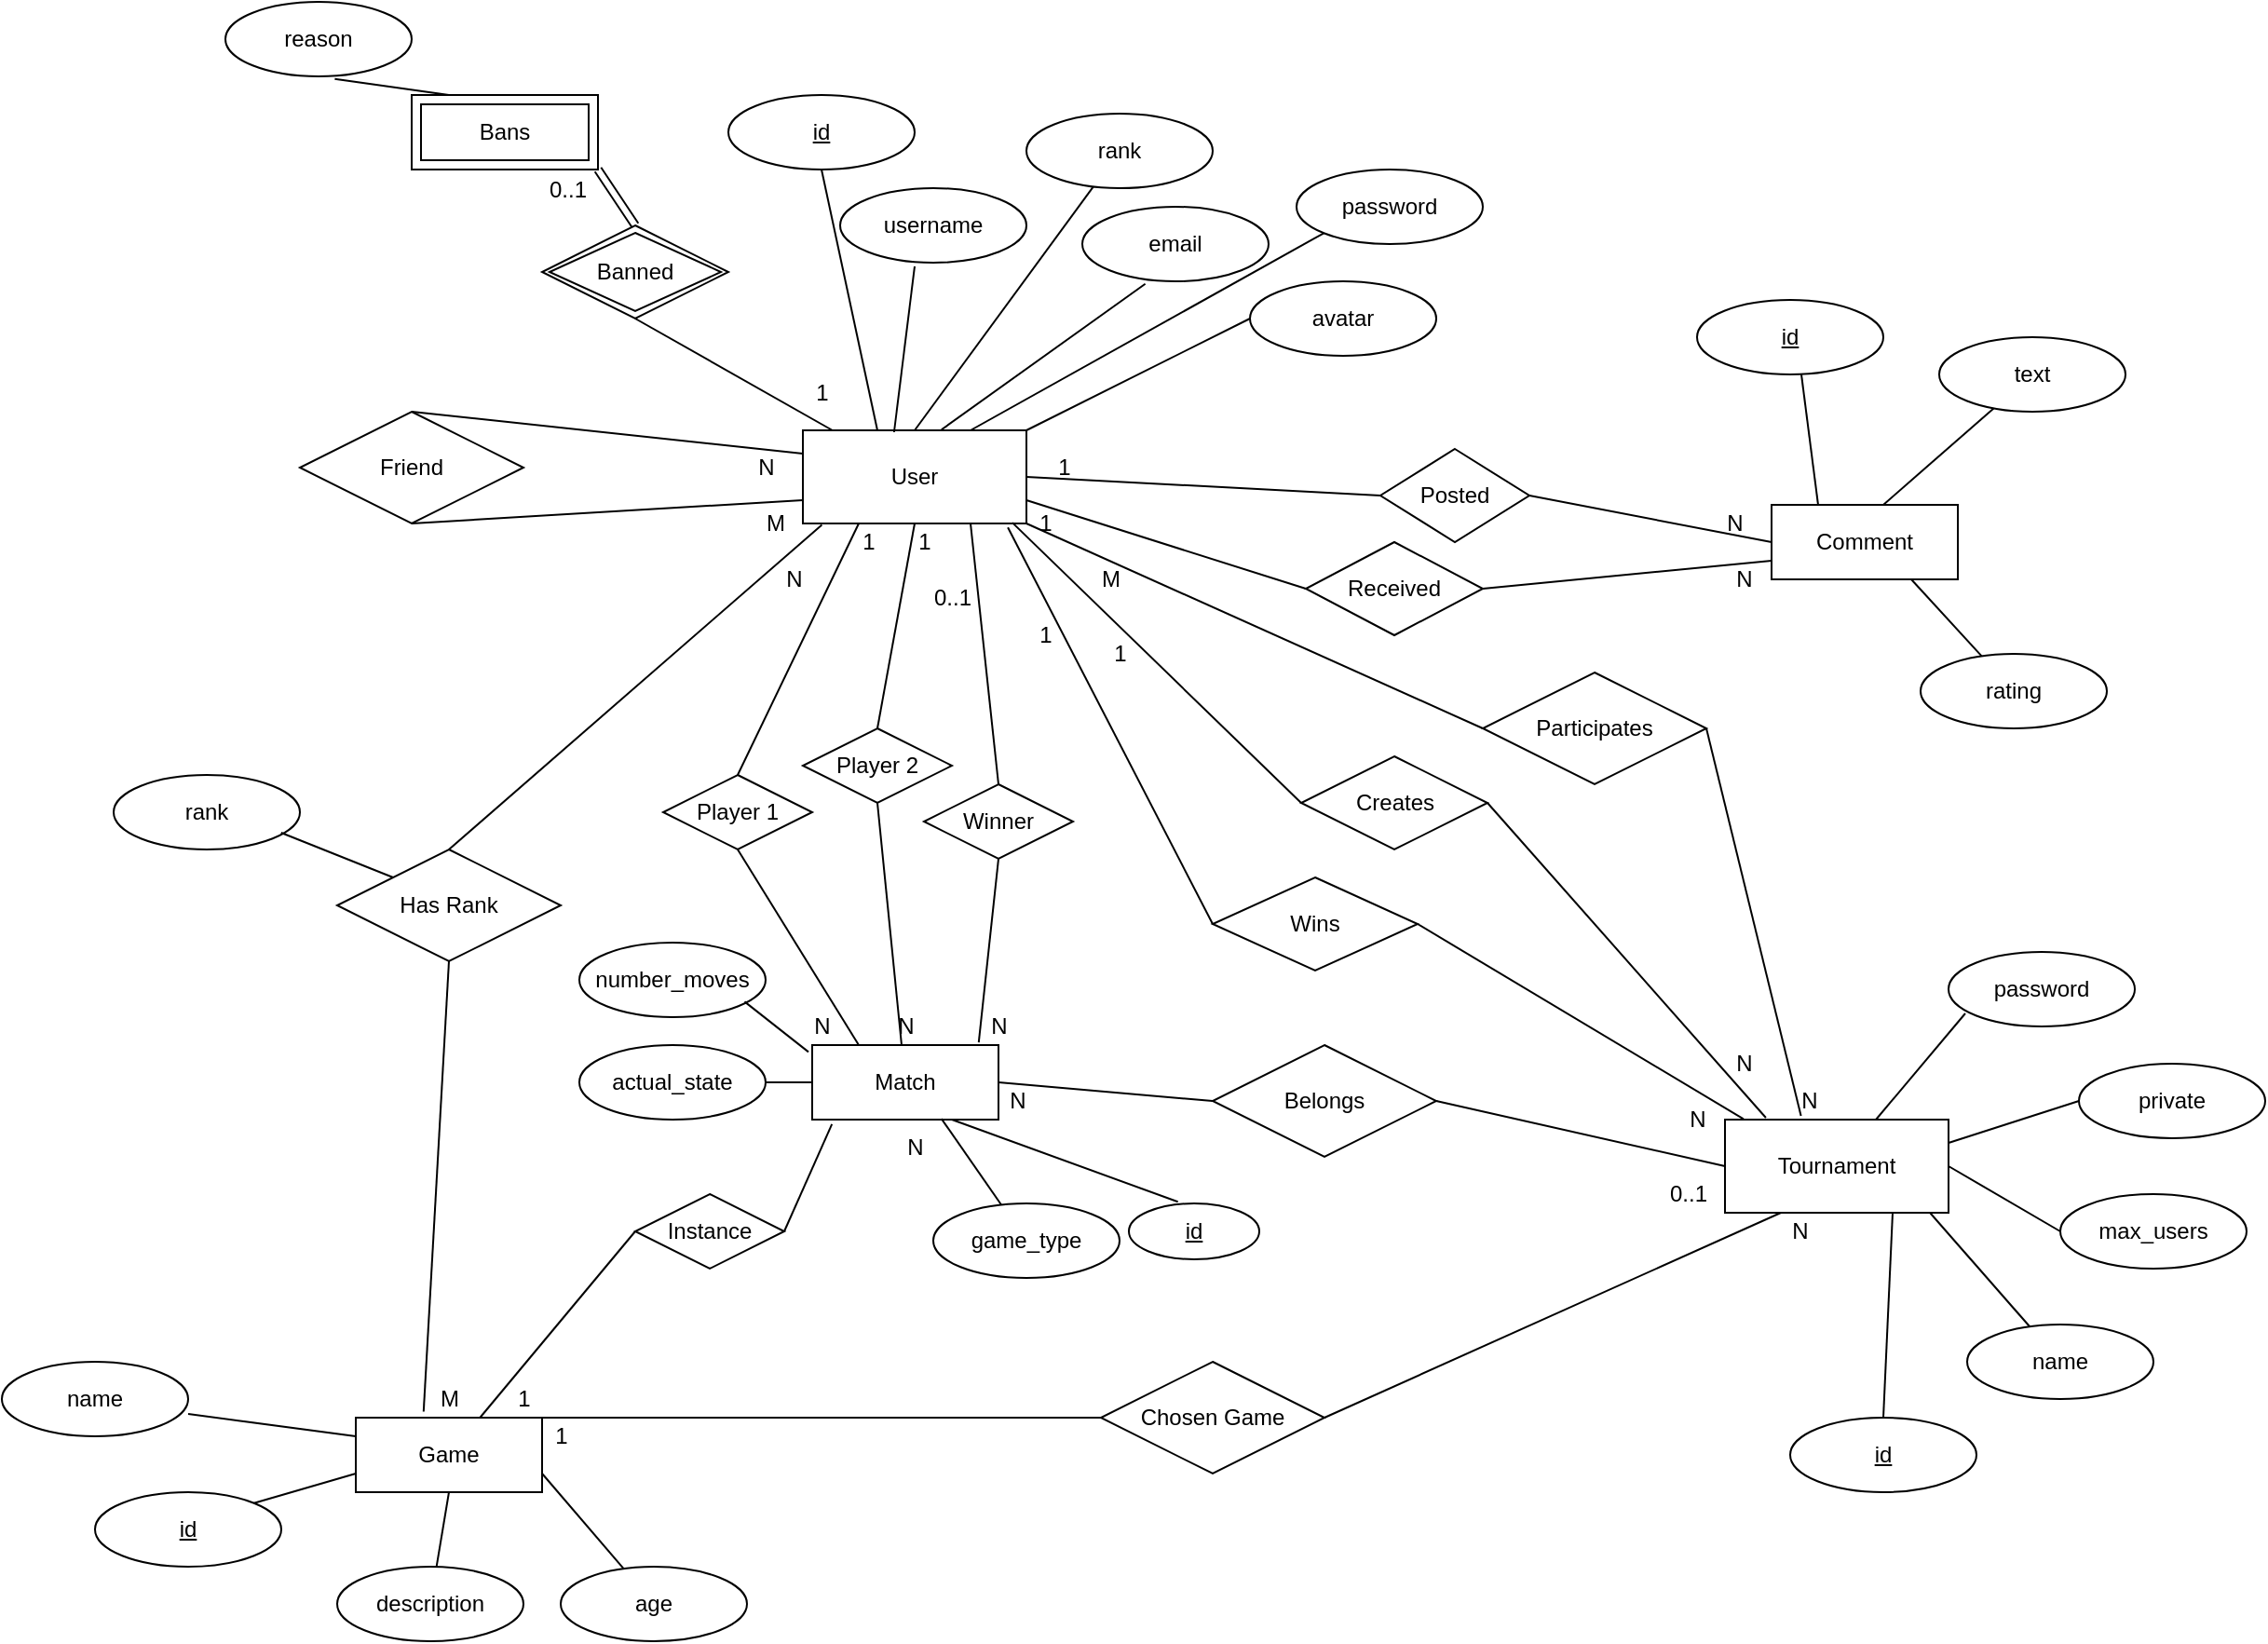 <mxfile version="14.5.3" type="device"><diagram id="5khsiJk9D78lx249zOdk" name="Page-1"><mxGraphModel dx="2272" dy="1882" grid="1" gridSize="10" guides="1" tooltips="1" connect="1" arrows="1" fold="1" page="1" pageScale="1" pageWidth="850" pageHeight="1100" math="0" shadow="0"><root><mxCell id="0"/><mxCell id="1" parent="0"/><mxCell id="NlC5umQIDpvmxosL2zRr-41" value="&lt;div&gt;User&lt;/div&gt;" style="whiteSpace=wrap;html=1;align=center;" parent="1" vertex="1"><mxGeometry x="320" y="140" width="120" height="50" as="geometry"/></mxCell><mxCell id="NlC5umQIDpvmxosL2zRr-42" value="id" style="ellipse;whiteSpace=wrap;html=1;align=center;fontStyle=4;" parent="1" vertex="1"><mxGeometry x="280" y="-40" width="100" height="40" as="geometry"/></mxCell><mxCell id="NlC5umQIDpvmxosL2zRr-45" value="" style="endArrow=none;html=1;entryX=0.5;entryY=1;entryDx=0;entryDy=0;" parent="1" target="NlC5umQIDpvmxosL2zRr-42" edge="1"><mxGeometry width="50" height="50" relative="1" as="geometry"><mxPoint x="360" y="140" as="sourcePoint"/><mxPoint x="450" y="380" as="targetPoint"/></mxGeometry></mxCell><mxCell id="NlC5umQIDpvmxosL2zRr-47" value="" style="endArrow=none;html=1;entryX=0.4;entryY=1.05;entryDx=0;entryDy=0;exitX=0.408;exitY=0.02;exitDx=0;exitDy=0;entryPerimeter=0;exitPerimeter=0;" parent="1" source="NlC5umQIDpvmxosL2zRr-41" target="NlC5umQIDpvmxosL2zRr-48" edge="1"><mxGeometry width="50" height="50" relative="1" as="geometry"><mxPoint x="340" y="140" as="sourcePoint"/><mxPoint x="319" y="72" as="targetPoint"/></mxGeometry></mxCell><mxCell id="NlC5umQIDpvmxosL2zRr-48" value="username" style="ellipse;whiteSpace=wrap;html=1;align=center;" parent="1" vertex="1"><mxGeometry x="340" y="10" width="100" height="40" as="geometry"/></mxCell><mxCell id="NlC5umQIDpvmxosL2zRr-50" value="email" style="ellipse;whiteSpace=wrap;html=1;align=center;" parent="1" vertex="1"><mxGeometry x="470" y="20" width="100" height="40" as="geometry"/></mxCell><mxCell id="NlC5umQIDpvmxosL2zRr-51" value="avatar" style="ellipse;whiteSpace=wrap;html=1;align=center;" parent="1" vertex="1"><mxGeometry x="560" y="60" width="100" height="40" as="geometry"/></mxCell><mxCell id="NlC5umQIDpvmxosL2zRr-52" value="password" style="ellipse;whiteSpace=wrap;html=1;align=center;" parent="1" vertex="1"><mxGeometry x="585" width="100" height="40" as="geometry"/></mxCell><mxCell id="NlC5umQIDpvmxosL2zRr-53" value="" style="endArrow=none;html=1;entryX=0.338;entryY=1.034;entryDx=0;entryDy=0;entryPerimeter=0;exitX=0.62;exitY=-0.007;exitDx=0;exitDy=0;exitPerimeter=0;" parent="1" source="NlC5umQIDpvmxosL2zRr-41" target="NlC5umQIDpvmxosL2zRr-50" edge="1"><mxGeometry width="50" height="50" relative="1" as="geometry"><mxPoint x="390" y="280" as="sourcePoint"/><mxPoint x="440" y="230" as="targetPoint"/></mxGeometry></mxCell><mxCell id="NlC5umQIDpvmxosL2zRr-54" value="" style="endArrow=none;html=1;entryX=0;entryY=1;entryDx=0;entryDy=0;exitX=0.75;exitY=0;exitDx=0;exitDy=0;" parent="1" source="NlC5umQIDpvmxosL2zRr-41" target="NlC5umQIDpvmxosL2zRr-52" edge="1"><mxGeometry width="50" height="50" relative="1" as="geometry"><mxPoint x="390" y="150" as="sourcePoint"/><mxPoint x="443.8" y="71.36" as="targetPoint"/></mxGeometry></mxCell><mxCell id="NlC5umQIDpvmxosL2zRr-55" value="" style="endArrow=none;html=1;entryX=0;entryY=0.5;entryDx=0;entryDy=0;exitX=1;exitY=0;exitDx=0;exitDy=0;" parent="1" source="NlC5umQIDpvmxosL2zRr-41" target="NlC5umQIDpvmxosL2zRr-51" edge="1"><mxGeometry width="50" height="50" relative="1" as="geometry"><mxPoint x="420" y="158.64" as="sourcePoint"/><mxPoint x="473.8" y="80.0" as="targetPoint"/></mxGeometry></mxCell><mxCell id="NlC5umQIDpvmxosL2zRr-56" value="Game" style="whiteSpace=wrap;html=1;align=center;" parent="1" vertex="1"><mxGeometry x="80" y="670" width="100" height="40" as="geometry"/></mxCell><mxCell id="NlC5umQIDpvmxosL2zRr-57" value="name" style="ellipse;whiteSpace=wrap;html=1;align=center;" parent="1" vertex="1"><mxGeometry x="-110" y="640" width="100" height="40" as="geometry"/></mxCell><mxCell id="NlC5umQIDpvmxosL2zRr-58" value="description" style="ellipse;whiteSpace=wrap;html=1;align=center;" parent="1" vertex="1"><mxGeometry x="70" y="750" width="100" height="40" as="geometry"/></mxCell><mxCell id="NlC5umQIDpvmxosL2zRr-59" value="age" style="ellipse;whiteSpace=wrap;html=1;align=center;" parent="1" vertex="1"><mxGeometry x="190" y="750" width="100" height="40" as="geometry"/></mxCell><mxCell id="NlC5umQIDpvmxosL2zRr-60" value="id" style="ellipse;whiteSpace=wrap;html=1;align=center;fontStyle=4;" parent="1" vertex="1"><mxGeometry x="-60" y="710" width="100" height="40" as="geometry"/></mxCell><mxCell id="NlC5umQIDpvmxosL2zRr-61" value="" style="endArrow=none;html=1;exitX=0;exitY=0.25;exitDx=0;exitDy=0;entryX=1;entryY=0.7;entryDx=0;entryDy=0;entryPerimeter=0;" parent="1" source="NlC5umQIDpvmxosL2zRr-56" target="NlC5umQIDpvmxosL2zRr-57" edge="1"><mxGeometry width="50" height="50" relative="1" as="geometry"><mxPoint x="30" y="660" as="sourcePoint"/><mxPoint x="-70" y="670" as="targetPoint"/></mxGeometry></mxCell><mxCell id="NlC5umQIDpvmxosL2zRr-62" value="" style="endArrow=none;html=1;exitX=0.5;exitY=1;exitDx=0;exitDy=0;" parent="1" source="NlC5umQIDpvmxosL2zRr-56" target="NlC5umQIDpvmxosL2zRr-58" edge="1"><mxGeometry width="50" height="50" relative="1" as="geometry"><mxPoint x="118" y="720" as="sourcePoint"/><mxPoint x="160" y="630" as="targetPoint"/></mxGeometry></mxCell><mxCell id="NlC5umQIDpvmxosL2zRr-63" value="" style="endArrow=none;html=1;exitX=1;exitY=0.75;exitDx=0;exitDy=0;" parent="1" source="NlC5umQIDpvmxosL2zRr-56" target="NlC5umQIDpvmxosL2zRr-59" edge="1"><mxGeometry width="50" height="50" relative="1" as="geometry"><mxPoint x="150" y="680" as="sourcePoint"/><mxPoint x="209.127" y="628.174" as="targetPoint"/></mxGeometry></mxCell><mxCell id="NlC5umQIDpvmxosL2zRr-64" value="" style="endArrow=none;html=1;exitX=0;exitY=0.75;exitDx=0;exitDy=0;entryX=1;entryY=0;entryDx=0;entryDy=0;" parent="1" source="NlC5umQIDpvmxosL2zRr-56" target="NlC5umQIDpvmxosL2zRr-60" edge="1"><mxGeometry width="50" height="50" relative="1" as="geometry"><mxPoint x="170" y="711.83" as="sourcePoint"/><mxPoint x="62" y="771" as="targetPoint"/></mxGeometry></mxCell><mxCell id="NlC5umQIDpvmxosL2zRr-65" value="Match" style="whiteSpace=wrap;html=1;align=center;" parent="1" vertex="1"><mxGeometry x="325" y="470" width="100" height="40" as="geometry"/></mxCell><mxCell id="NlC5umQIDpvmxosL2zRr-66" value="id" style="ellipse;whiteSpace=wrap;html=1;align=center;fontStyle=4;" parent="1" vertex="1"><mxGeometry x="495" y="555" width="70" height="30" as="geometry"/></mxCell><mxCell id="NlC5umQIDpvmxosL2zRr-67" value="" style="endArrow=none;html=1;exitX=0.75;exitY=1;exitDx=0;exitDy=0;entryX=0.376;entryY=-0.029;entryDx=0;entryDy=0;entryPerimeter=0;" parent="1" source="NlC5umQIDpvmxosL2zRr-65" target="NlC5umQIDpvmxosL2zRr-66" edge="1"><mxGeometry width="50" height="50" relative="1" as="geometry"><mxPoint x="630" y="450" as="sourcePoint"/><mxPoint x="590" y="600" as="targetPoint"/></mxGeometry></mxCell><mxCell id="NlC5umQIDpvmxosL2zRr-68" value="game_type" style="ellipse;whiteSpace=wrap;html=1;align=center;" parent="1" vertex="1"><mxGeometry x="390" y="555" width="100" height="40" as="geometry"/></mxCell><mxCell id="NlC5umQIDpvmxosL2zRr-70" value="" style="endArrow=none;html=1;exitX=0.694;exitY=0.989;exitDx=0;exitDy=0;exitPerimeter=0;" parent="1" source="NlC5umQIDpvmxosL2zRr-65" target="NlC5umQIDpvmxosL2zRr-68" edge="1"><mxGeometry width="50" height="50" relative="1" as="geometry"><mxPoint x="450" y="470" as="sourcePoint"/><mxPoint x="590" y="480" as="targetPoint"/></mxGeometry></mxCell><mxCell id="NlC5umQIDpvmxosL2zRr-73" value="actual_state" style="ellipse;whiteSpace=wrap;html=1;align=center;" parent="1" vertex="1"><mxGeometry x="200" y="470" width="100" height="40" as="geometry"/></mxCell><mxCell id="NlC5umQIDpvmxosL2zRr-74" value="" style="endArrow=none;html=1;entryX=1;entryY=0.5;entryDx=0;entryDy=0;" parent="1" source="NlC5umQIDpvmxosL2zRr-65" target="NlC5umQIDpvmxosL2zRr-73" edge="1"><mxGeometry width="50" height="50" relative="1" as="geometry"><mxPoint x="460" y="510" as="sourcePoint"/><mxPoint x="570" y="510" as="targetPoint"/></mxGeometry></mxCell><mxCell id="NlC5umQIDpvmxosL2zRr-75" value="number_moves" style="ellipse;whiteSpace=wrap;html=1;align=center;" parent="1" vertex="1"><mxGeometry x="200" y="415" width="100" height="40" as="geometry"/></mxCell><mxCell id="NlC5umQIDpvmxosL2zRr-76" value="" style="endArrow=none;html=1;exitX=-0.02;exitY=0.092;exitDx=0;exitDy=0;entryX=0.887;entryY=0.792;entryDx=0;entryDy=0;entryPerimeter=0;exitPerimeter=0;" parent="1" source="NlC5umQIDpvmxosL2zRr-65" target="NlC5umQIDpvmxosL2zRr-75" edge="1"><mxGeometry width="50" height="50" relative="1" as="geometry"><mxPoint x="396" y="510" as="sourcePoint"/><mxPoint x="130" y="390" as="targetPoint"/></mxGeometry></mxCell><mxCell id="NlC5umQIDpvmxosL2zRr-77" value="" style="endArrow=none;html=1;exitX=0.5;exitY=0;exitDx=0;exitDy=0;entryX=0.25;entryY=1;entryDx=0;entryDy=0;" parent="1" source="NlC5umQIDpvmxosL2zRr-88" target="NlC5umQIDpvmxosL2zRr-41" edge="1"><mxGeometry width="50" height="50" relative="1" as="geometry"><mxPoint x="280" y="240" as="sourcePoint"/><mxPoint x="330" y="190" as="targetPoint"/></mxGeometry></mxCell><mxCell id="NlC5umQIDpvmxosL2zRr-78" value="" style="endArrow=none;html=1;exitX=0;exitY=0.5;exitDx=0;exitDy=0;" parent="1" source="NlC5umQIDpvmxosL2zRr-101" target="NlC5umQIDpvmxosL2zRr-56" edge="1"><mxGeometry width="50" height="50" relative="1" as="geometry"><mxPoint x="570" y="830" as="sourcePoint"/><mxPoint x="790" y="680" as="targetPoint"/></mxGeometry></mxCell><mxCell id="NlC5umQIDpvmxosL2zRr-79" value="N" style="text;html=1;align=center;verticalAlign=middle;resizable=0;points=[];autosize=1;" parent="1" vertex="1"><mxGeometry x="320" y="450" width="20" height="20" as="geometry"/></mxCell><mxCell id="NlC5umQIDpvmxosL2zRr-80" value="1" style="text;html=1;align=center;verticalAlign=middle;resizable=0;points=[];autosize=1;" parent="1" vertex="1"><mxGeometry x="345" y="190" width="20" height="20" as="geometry"/></mxCell><mxCell id="NlC5umQIDpvmxosL2zRr-81" value="1" style="text;html=1;align=center;verticalAlign=middle;resizable=0;points=[];autosize=1;" parent="1" vertex="1"><mxGeometry x="160" y="650" width="20" height="20" as="geometry"/></mxCell><mxCell id="NlC5umQIDpvmxosL2zRr-83" value="Comment" style="whiteSpace=wrap;html=1;align=center;" parent="1" vertex="1"><mxGeometry x="840" y="180" width="100" height="40" as="geometry"/></mxCell><mxCell id="NlC5umQIDpvmxosL2zRr-84" value="" style="endArrow=none;html=1;entryX=1;entryY=0.5;entryDx=0;entryDy=0;exitX=0;exitY=0.5;exitDx=0;exitDy=0;" parent="1" source="NlC5umQIDpvmxosL2zRr-103" target="NlC5umQIDpvmxosL2zRr-41" edge="1"><mxGeometry width="50" height="50" relative="1" as="geometry"><mxPoint x="620" y="190" as="sourcePoint"/><mxPoint x="460" y="250" as="targetPoint"/></mxGeometry></mxCell><mxCell id="NlC5umQIDpvmxosL2zRr-88" value="Player 1" style="shape=rhombus;perimeter=rhombusPerimeter;whiteSpace=wrap;html=1;align=center;" parent="1" vertex="1"><mxGeometry x="245" y="325" width="80" height="40" as="geometry"/></mxCell><mxCell id="NlC5umQIDpvmxosL2zRr-89" value="" style="endArrow=none;html=1;exitX=0.25;exitY=0;exitDx=0;exitDy=0;entryX=0.5;entryY=1;entryDx=0;entryDy=0;" parent="1" source="NlC5umQIDpvmxosL2zRr-65" target="NlC5umQIDpvmxosL2zRr-88" edge="1"><mxGeometry width="50" height="50" relative="1" as="geometry"><mxPoint x="270" y="350" as="sourcePoint"/><mxPoint x="300" y="290" as="targetPoint"/></mxGeometry></mxCell><mxCell id="NlC5umQIDpvmxosL2zRr-91" value="N" style="text;html=1;align=center;verticalAlign=middle;resizable=0;points=[];autosize=1;" parent="1" vertex="1"><mxGeometry x="365" y="450" width="20" height="20" as="geometry"/></mxCell><mxCell id="NlC5umQIDpvmxosL2zRr-92" value="1" style="text;html=1;align=center;verticalAlign=middle;resizable=0;points=[];autosize=1;" parent="1" vertex="1"><mxGeometry x="375" y="190" width="20" height="20" as="geometry"/></mxCell><mxCell id="NlC5umQIDpvmxosL2zRr-93" value="Player 2" style="shape=rhombus;perimeter=rhombusPerimeter;whiteSpace=wrap;html=1;align=center;" parent="1" vertex="1"><mxGeometry x="320" y="300" width="80" height="40" as="geometry"/></mxCell><mxCell id="NlC5umQIDpvmxosL2zRr-94" value="" style="endArrow=none;html=1;entryX=0.5;entryY=1;entryDx=0;entryDy=0;" parent="1" source="NlC5umQIDpvmxosL2zRr-65" target="NlC5umQIDpvmxosL2zRr-93" edge="1"><mxGeometry width="50" height="50" relative="1" as="geometry"><mxPoint x="420" y="460" as="sourcePoint"/><mxPoint x="407" y="330" as="targetPoint"/></mxGeometry></mxCell><mxCell id="NlC5umQIDpvmxosL2zRr-95" value="" style="endArrow=none;html=1;exitX=0.5;exitY=0;exitDx=0;exitDy=0;entryX=0.5;entryY=1;entryDx=0;entryDy=0;" parent="1" source="NlC5umQIDpvmxosL2zRr-93" target="NlC5umQIDpvmxosL2zRr-41" edge="1"><mxGeometry width="50" height="50" relative="1" as="geometry"><mxPoint x="365" y="250.0" as="sourcePoint"/><mxPoint x="395" y="190" as="targetPoint"/></mxGeometry></mxCell><mxCell id="NlC5umQIDpvmxosL2zRr-96" value="N" style="text;html=1;align=center;verticalAlign=middle;resizable=0;points=[];autosize=1;" parent="1" vertex="1"><mxGeometry x="415" y="450" width="20" height="20" as="geometry"/></mxCell><mxCell id="NlC5umQIDpvmxosL2zRr-97" value="0..1" style="text;html=1;align=center;verticalAlign=middle;resizable=0;points=[];autosize=1;" parent="1" vertex="1"><mxGeometry x="380" y="220" width="40" height="20" as="geometry"/></mxCell><mxCell id="NlC5umQIDpvmxosL2zRr-98" value="Winner" style="shape=rhombus;perimeter=rhombusPerimeter;whiteSpace=wrap;html=1;align=center;" parent="1" vertex="1"><mxGeometry x="385" y="330" width="80" height="40" as="geometry"/></mxCell><mxCell id="NlC5umQIDpvmxosL2zRr-99" value="" style="endArrow=none;html=1;entryX=0.5;entryY=1;entryDx=0;entryDy=0;exitX=0.894;exitY=-0.036;exitDx=0;exitDy=0;exitPerimeter=0;" parent="1" source="NlC5umQIDpvmxosL2zRr-65" target="NlC5umQIDpvmxosL2zRr-98" edge="1"><mxGeometry width="50" height="50" relative="1" as="geometry"><mxPoint x="462.5" y="470" as="sourcePoint"/><mxPoint x="447" y="330" as="targetPoint"/></mxGeometry></mxCell><mxCell id="NlC5umQIDpvmxosL2zRr-100" value="" style="endArrow=none;html=1;exitX=0.5;exitY=0;exitDx=0;exitDy=0;entryX=0.5;entryY=1;entryDx=0;entryDy=0;" parent="1" source="NlC5umQIDpvmxosL2zRr-98" edge="1"><mxGeometry width="50" height="50" relative="1" as="geometry"><mxPoint x="405" y="250.0" as="sourcePoint"/><mxPoint x="410" y="190" as="targetPoint"/></mxGeometry></mxCell><mxCell id="NlC5umQIDpvmxosL2zRr-101" value="Instance" style="shape=rhombus;perimeter=rhombusPerimeter;whiteSpace=wrap;html=1;align=center;" parent="1" vertex="1"><mxGeometry x="230" y="550" width="80" height="40" as="geometry"/></mxCell><mxCell id="NlC5umQIDpvmxosL2zRr-103" value="Posted" style="shape=rhombus;perimeter=rhombusPerimeter;whiteSpace=wrap;html=1;align=center;" parent="1" vertex="1"><mxGeometry x="630" y="150" width="80" height="50" as="geometry"/></mxCell><mxCell id="NlC5umQIDpvmxosL2zRr-104" value="" style="endArrow=none;html=1;entryX=1;entryY=0.5;entryDx=0;entryDy=0;exitX=0;exitY=0.5;exitDx=0;exitDy=0;" parent="1" source="NlC5umQIDpvmxosL2zRr-83" target="NlC5umQIDpvmxosL2zRr-103" edge="1"><mxGeometry width="50" height="50" relative="1" as="geometry"><mxPoint x="940" y="200" as="sourcePoint"/><mxPoint x="740" y="190" as="targetPoint"/></mxGeometry></mxCell><mxCell id="NlC5umQIDpvmxosL2zRr-105" value="" style="endArrow=none;html=1;entryX=1;entryY=0.75;entryDx=0;entryDy=0;exitX=0;exitY=0.5;exitDx=0;exitDy=0;" parent="1" source="NlC5umQIDpvmxosL2zRr-106" target="NlC5umQIDpvmxosL2zRr-41" edge="1"><mxGeometry width="50" height="50" relative="1" as="geometry"><mxPoint x="625" y="260" as="sourcePoint"/><mxPoint x="425" y="240" as="targetPoint"/></mxGeometry></mxCell><mxCell id="NlC5umQIDpvmxosL2zRr-106" value="Received" style="shape=rhombus;perimeter=rhombusPerimeter;whiteSpace=wrap;html=1;align=center;" parent="1" vertex="1"><mxGeometry x="590" y="200" width="95" height="50" as="geometry"/></mxCell><mxCell id="NlC5umQIDpvmxosL2zRr-107" value="" style="endArrow=none;html=1;entryX=1;entryY=0.5;entryDx=0;entryDy=0;exitX=0;exitY=0.75;exitDx=0;exitDy=0;" parent="1" source="NlC5umQIDpvmxosL2zRr-83" target="NlC5umQIDpvmxosL2zRr-106" edge="1"><mxGeometry width="50" height="50" relative="1" as="geometry"><mxPoint x="955" y="250" as="sourcePoint"/><mxPoint x="745" y="260" as="targetPoint"/></mxGeometry></mxCell><mxCell id="NlC5umQIDpvmxosL2zRr-108" value="1" style="text;html=1;align=center;verticalAlign=middle;resizable=0;points=[];autosize=1;" parent="1" vertex="1"><mxGeometry x="450" y="150" width="20" height="20" as="geometry"/></mxCell><mxCell id="NlC5umQIDpvmxosL2zRr-109" value="N" style="text;html=1;align=center;verticalAlign=middle;resizable=0;points=[];autosize=1;" parent="1" vertex="1"><mxGeometry x="810" y="180" width="20" height="20" as="geometry"/></mxCell><mxCell id="NlC5umQIDpvmxosL2zRr-110" value="1" style="text;html=1;align=center;verticalAlign=middle;resizable=0;points=[];autosize=1;" parent="1" vertex="1"><mxGeometry x="440" y="180" width="20" height="20" as="geometry"/></mxCell><mxCell id="NlC5umQIDpvmxosL2zRr-111" value="N" style="text;html=1;align=center;verticalAlign=middle;resizable=0;points=[];autosize=1;" parent="1" vertex="1"><mxGeometry x="815" y="210" width="20" height="20" as="geometry"/></mxCell><mxCell id="NlC5umQIDpvmxosL2zRr-112" value="id" style="ellipse;whiteSpace=wrap;html=1;align=center;fontStyle=4;" parent="1" vertex="1"><mxGeometry x="800" y="70" width="100" height="40" as="geometry"/></mxCell><mxCell id="NlC5umQIDpvmxosL2zRr-113" value="" style="endArrow=none;html=1;exitX=0.25;exitY=0;exitDx=0;exitDy=0;" parent="1" source="NlC5umQIDpvmxosL2zRr-83" edge="1"><mxGeometry width="50" height="50" relative="1" as="geometry"><mxPoint x="800" y="160" as="sourcePoint"/><mxPoint x="856" y="110" as="targetPoint"/></mxGeometry></mxCell><mxCell id="NlC5umQIDpvmxosL2zRr-114" value="text" style="ellipse;whiteSpace=wrap;html=1;align=center;" parent="1" vertex="1"><mxGeometry x="930" y="90" width="100" height="40" as="geometry"/></mxCell><mxCell id="NlC5umQIDpvmxosL2zRr-115" value="rating" style="ellipse;whiteSpace=wrap;html=1;align=center;" parent="1" vertex="1"><mxGeometry x="920" y="260" width="100" height="40" as="geometry"/></mxCell><mxCell id="NlC5umQIDpvmxosL2zRr-116" value="" style="endArrow=none;html=1;" parent="1" target="NlC5umQIDpvmxosL2zRr-114" edge="1"><mxGeometry width="50" height="50" relative="1" as="geometry"><mxPoint x="900" y="180" as="sourcePoint"/><mxPoint x="950" y="130" as="targetPoint"/></mxGeometry></mxCell><mxCell id="NlC5umQIDpvmxosL2zRr-117" value="" style="endArrow=none;html=1;" parent="1" source="NlC5umQIDpvmxosL2zRr-115" edge="1"><mxGeometry width="50" height="50" relative="1" as="geometry"><mxPoint x="865" y="270" as="sourcePoint"/><mxPoint x="915" y="220" as="targetPoint"/></mxGeometry></mxCell><mxCell id="NlC5umQIDpvmxosL2zRr-118" value="Tournament" style="whiteSpace=wrap;html=1;align=center;" parent="1" vertex="1"><mxGeometry x="815" y="510" width="120" height="50" as="geometry"/></mxCell><mxCell id="NlC5umQIDpvmxosL2zRr-121" value="Friend" style="shape=rhombus;perimeter=rhombusPerimeter;whiteSpace=wrap;html=1;align=center;" parent="1" vertex="1"><mxGeometry x="50" y="130" width="120" height="60" as="geometry"/></mxCell><mxCell id="NlC5umQIDpvmxosL2zRr-122" value="" style="endArrow=none;html=1;entryX=0;entryY=0.25;entryDx=0;entryDy=0;exitX=0.5;exitY=0;exitDx=0;exitDy=0;" parent="1" source="NlC5umQIDpvmxosL2zRr-121" target="NlC5umQIDpvmxosL2zRr-41" edge="1"><mxGeometry width="50" height="50" relative="1" as="geometry"><mxPoint x="240" y="205" as="sourcePoint"/><mxPoint x="290" y="155" as="targetPoint"/></mxGeometry></mxCell><mxCell id="NlC5umQIDpvmxosL2zRr-123" value="N" style="text;html=1;align=center;verticalAlign=middle;resizable=0;points=[];autosize=1;" parent="1" vertex="1"><mxGeometry x="290" y="150" width="20" height="20" as="geometry"/></mxCell><mxCell id="NlC5umQIDpvmxosL2zRr-124" value="" style="endArrow=none;html=1;entryX=0;entryY=0.75;entryDx=0;entryDy=0;exitX=0.5;exitY=1;exitDx=0;exitDy=0;" parent="1" source="NlC5umQIDpvmxosL2zRr-121" target="NlC5umQIDpvmxosL2zRr-41" edge="1"><mxGeometry width="50" height="50" relative="1" as="geometry"><mxPoint x="85" y="180" as="sourcePoint"/><mxPoint x="295" y="202.5" as="targetPoint"/></mxGeometry></mxCell><mxCell id="NlC5umQIDpvmxosL2zRr-125" value="M" style="text;html=1;align=center;verticalAlign=middle;resizable=0;points=[];autosize=1;" parent="1" vertex="1"><mxGeometry x="290" y="180" width="30" height="20" as="geometry"/></mxCell><mxCell id="NlC5umQIDpvmxosL2zRr-126" value="id" style="ellipse;whiteSpace=wrap;html=1;align=center;fontStyle=4;" parent="1" vertex="1"><mxGeometry x="850" y="670" width="100" height="40" as="geometry"/></mxCell><mxCell id="NlC5umQIDpvmxosL2zRr-127" value="" style="endArrow=none;html=1;entryX=0.75;entryY=1;entryDx=0;entryDy=0;exitX=0.5;exitY=0;exitDx=0;exitDy=0;" parent="1" source="NlC5umQIDpvmxosL2zRr-126" target="NlC5umQIDpvmxosL2zRr-118" edge="1"><mxGeometry width="50" height="50" relative="1" as="geometry"><mxPoint x="840" y="610" as="sourcePoint"/><mxPoint x="890" y="560" as="targetPoint"/></mxGeometry></mxCell><mxCell id="NlC5umQIDpvmxosL2zRr-128" value="name" style="ellipse;whiteSpace=wrap;html=1;align=center;" parent="1" vertex="1"><mxGeometry x="945" y="620" width="100" height="40" as="geometry"/></mxCell><mxCell id="NlC5umQIDpvmxosL2zRr-129" value="" style="endArrow=none;html=1;entryX=0.917;entryY=1;entryDx=0;entryDy=0;entryPerimeter=0;" parent="1" source="NlC5umQIDpvmxosL2zRr-128" target="NlC5umQIDpvmxosL2zRr-118" edge="1"><mxGeometry width="50" height="50" relative="1" as="geometry"><mxPoint x="955" y="615" as="sourcePoint"/><mxPoint x="1005" y="565" as="targetPoint"/></mxGeometry></mxCell><mxCell id="NlC5umQIDpvmxosL2zRr-130" value="max_users" style="ellipse;whiteSpace=wrap;html=1;align=center;" parent="1" vertex="1"><mxGeometry x="995" y="550" width="100" height="40" as="geometry"/></mxCell><mxCell id="NlC5umQIDpvmxosL2zRr-131" value="" style="endArrow=none;html=1;exitX=1;exitY=0.5;exitDx=0;exitDy=0;entryX=0;entryY=0.5;entryDx=0;entryDy=0;" parent="1" source="NlC5umQIDpvmxosL2zRr-118" target="NlC5umQIDpvmxosL2zRr-130" edge="1"><mxGeometry width="50" height="50" relative="1" as="geometry"><mxPoint x="975" y="550" as="sourcePoint"/><mxPoint x="1025" y="500" as="targetPoint"/></mxGeometry></mxCell><mxCell id="NlC5umQIDpvmxosL2zRr-132" value="private" style="ellipse;whiteSpace=wrap;html=1;align=center;" parent="1" vertex="1"><mxGeometry x="1005" y="480" width="100" height="40" as="geometry"/></mxCell><mxCell id="NlC5umQIDpvmxosL2zRr-133" value="" style="endArrow=none;html=1;exitX=1;exitY=0.25;exitDx=0;exitDy=0;entryX=0;entryY=0.5;entryDx=0;entryDy=0;" parent="1" source="NlC5umQIDpvmxosL2zRr-118" target="NlC5umQIDpvmxosL2zRr-132" edge="1"><mxGeometry width="50" height="50" relative="1" as="geometry"><mxPoint x="960" y="500" as="sourcePoint"/><mxPoint x="1010" y="450" as="targetPoint"/></mxGeometry></mxCell><mxCell id="NlC5umQIDpvmxosL2zRr-134" value="password" style="ellipse;whiteSpace=wrap;html=1;align=center;" parent="1" vertex="1"><mxGeometry x="935" y="420" width="100" height="40" as="geometry"/></mxCell><mxCell id="NlC5umQIDpvmxosL2zRr-135" value="" style="endArrow=none;html=1;entryX=0.09;entryY=0.825;entryDx=0;entryDy=0;entryPerimeter=0;" parent="1" source="NlC5umQIDpvmxosL2zRr-118" target="NlC5umQIDpvmxosL2zRr-134" edge="1"><mxGeometry width="50" height="50" relative="1" as="geometry"><mxPoint x="875" y="480" as="sourcePoint"/><mxPoint x="925" y="430" as="targetPoint"/></mxGeometry></mxCell><mxCell id="NlC5umQIDpvmxosL2zRr-137" value="" style="endArrow=none;html=1;exitX=0.106;exitY=1.061;exitDx=0;exitDy=0;entryX=1;entryY=0.5;entryDx=0;entryDy=0;exitPerimeter=0;" parent="1" source="NlC5umQIDpvmxosL2zRr-65" target="NlC5umQIDpvmxosL2zRr-101" edge="1"><mxGeometry width="50" height="50" relative="1" as="geometry"><mxPoint x="437.08" y="530" as="sourcePoint"/><mxPoint x="432.913" y="630" as="targetPoint"/></mxGeometry></mxCell><mxCell id="NlC5umQIDpvmxosL2zRr-138" value="N" style="text;html=1;align=center;verticalAlign=middle;resizable=0;points=[];autosize=1;" parent="1" vertex="1"><mxGeometry x="370" y="515" width="20" height="20" as="geometry"/></mxCell><mxCell id="NlC5umQIDpvmxosL2zRr-139" value="Chosen Game" style="shape=rhombus;perimeter=rhombusPerimeter;whiteSpace=wrap;html=1;align=center;" parent="1" vertex="1"><mxGeometry x="480" y="640" width="120" height="60" as="geometry"/></mxCell><mxCell id="NlC5umQIDpvmxosL2zRr-140" value="" style="endArrow=none;html=1;exitX=0.92;exitY=0;exitDx=0;exitDy=0;exitPerimeter=0;entryX=0;entryY=0.5;entryDx=0;entryDy=0;" parent="1" source="NlC5umQIDpvmxosL2zRr-56" target="NlC5umQIDpvmxosL2zRr-139" edge="1"><mxGeometry width="50" height="50" relative="1" as="geometry"><mxPoint x="550" y="710" as="sourcePoint"/><mxPoint x="600" y="660" as="targetPoint"/></mxGeometry></mxCell><mxCell id="NlC5umQIDpvmxosL2zRr-141" value="" style="endArrow=none;html=1;entryX=0.25;entryY=1;entryDx=0;entryDy=0;exitX=1;exitY=0.5;exitDx=0;exitDy=0;" parent="1" source="NlC5umQIDpvmxosL2zRr-139" target="NlC5umQIDpvmxosL2zRr-118" edge="1"><mxGeometry width="50" height="50" relative="1" as="geometry"><mxPoint x="770" y="660" as="sourcePoint"/><mxPoint x="820" y="610" as="targetPoint"/></mxGeometry></mxCell><mxCell id="NlC5umQIDpvmxosL2zRr-143" value="1" style="text;html=1;align=center;verticalAlign=middle;resizable=0;points=[];autosize=1;" parent="1" vertex="1"><mxGeometry x="180" y="670" width="20" height="20" as="geometry"/></mxCell><mxCell id="NlC5umQIDpvmxosL2zRr-144" value="N" style="text;html=1;align=center;verticalAlign=middle;resizable=0;points=[];autosize=1;" parent="1" vertex="1"><mxGeometry x="845" y="560" width="20" height="20" as="geometry"/></mxCell><mxCell id="NlC5umQIDpvmxosL2zRr-145" value="Belongs" style="shape=rhombus;perimeter=rhombusPerimeter;whiteSpace=wrap;html=1;align=center;" parent="1" vertex="1"><mxGeometry x="540" y="470" width="120" height="60" as="geometry"/></mxCell><mxCell id="NlC5umQIDpvmxosL2zRr-146" value="" style="endArrow=none;html=1;exitX=1;exitY=0.5;exitDx=0;exitDy=0;entryX=0;entryY=0.5;entryDx=0;entryDy=0;" parent="1" source="NlC5umQIDpvmxosL2zRr-145" target="NlC5umQIDpvmxosL2zRr-118" edge="1"><mxGeometry width="50" height="50" relative="1" as="geometry"><mxPoint x="780" y="460" as="sourcePoint"/><mxPoint x="830" y="410" as="targetPoint"/></mxGeometry></mxCell><mxCell id="NlC5umQIDpvmxosL2zRr-147" value="" style="endArrow=none;html=1;entryX=0;entryY=0.5;entryDx=0;entryDy=0;exitX=1;exitY=0.5;exitDx=0;exitDy=0;" parent="1" source="NlC5umQIDpvmxosL2zRr-65" target="NlC5umQIDpvmxosL2zRr-145" edge="1"><mxGeometry width="50" height="50" relative="1" as="geometry"><mxPoint x="530" y="540" as="sourcePoint"/><mxPoint x="580" y="490" as="targetPoint"/></mxGeometry></mxCell><mxCell id="NlC5umQIDpvmxosL2zRr-148" value="N" style="text;html=1;align=center;verticalAlign=middle;resizable=0;points=[];autosize=1;" parent="1" vertex="1"><mxGeometry x="425" y="490" width="20" height="20" as="geometry"/></mxCell><mxCell id="NlC5umQIDpvmxosL2zRr-149" value="0..1" style="text;html=1;align=center;verticalAlign=middle;resizable=0;points=[];autosize=1;" parent="1" vertex="1"><mxGeometry x="775" y="540" width="40" height="20" as="geometry"/></mxCell><mxCell id="NlC5umQIDpvmxosL2zRr-153" value="" style="endArrow=none;html=1;entryX=0.5;entryY=1;entryDx=0;entryDy=0;" parent="1" source="NlC5umQIDpvmxosL2zRr-41" target="NlC5umQIDpvmxosL2zRr-162" edge="1"><mxGeometry width="50" height="50" relative="1" as="geometry"><mxPoint x="250" y="115" as="sourcePoint"/><mxPoint x="240" y="80" as="targetPoint"/></mxGeometry></mxCell><mxCell id="NlC5umQIDpvmxosL2zRr-155" value="reason" style="ellipse;whiteSpace=wrap;html=1;align=center;" parent="1" vertex="1"><mxGeometry x="10" y="-90" width="100" height="40" as="geometry"/></mxCell><mxCell id="NlC5umQIDpvmxosL2zRr-156" value="" style="endArrow=none;html=1;entryX=0.587;entryY=1.033;entryDx=0;entryDy=0;entryPerimeter=0;exitX=0.2;exitY=0;exitDx=0;exitDy=0;exitPerimeter=0;" parent="1" target="NlC5umQIDpvmxosL2zRr-155" edge="1"><mxGeometry width="50" height="50" relative="1" as="geometry"><mxPoint x="130" y="-40.0" as="sourcePoint"/><mxPoint x="220" y="-100" as="targetPoint"/></mxGeometry></mxCell><mxCell id="NlC5umQIDpvmxosL2zRr-158" value="1" style="text;html=1;align=center;verticalAlign=middle;resizable=0;points=[];autosize=1;" parent="1" vertex="1"><mxGeometry x="320" y="110" width="20" height="20" as="geometry"/></mxCell><mxCell id="NlC5umQIDpvmxosL2zRr-161" value="Bans" style="shape=ext;margin=3;double=1;whiteSpace=wrap;html=1;align=center;" parent="1" vertex="1"><mxGeometry x="110" y="-40" width="100" height="40" as="geometry"/></mxCell><mxCell id="NlC5umQIDpvmxosL2zRr-162" value="Banned" style="shape=rhombus;double=1;perimeter=rhombusPerimeter;whiteSpace=wrap;html=1;align=center;" parent="1" vertex="1"><mxGeometry x="180" y="30" width="100" height="50" as="geometry"/></mxCell><mxCell id="NlC5umQIDpvmxosL2zRr-163" value="" style="shape=link;html=1;rounded=0;entryX=1;entryY=1;entryDx=0;entryDy=0;exitX=0.5;exitY=0;exitDx=0;exitDy=0;" parent="1" source="NlC5umQIDpvmxosL2zRr-162" target="NlC5umQIDpvmxosL2zRr-161" edge="1"><mxGeometry relative="1" as="geometry"><mxPoint x="20" y="90" as="sourcePoint"/><mxPoint x="180" y="90" as="targetPoint"/></mxGeometry></mxCell><mxCell id="NlC5umQIDpvmxosL2zRr-164" value="0..1" style="resizable=0;html=1;align=right;verticalAlign=bottom;" parent="NlC5umQIDpvmxosL2zRr-163" connectable="0" vertex="1"><mxGeometry x="1" relative="1" as="geometry"><mxPoint x="-5.24" y="19.84" as="offset"/></mxGeometry></mxCell><mxCell id="NlC5umQIDpvmxosL2zRr-165" value="Participates" style="shape=rhombus;perimeter=rhombusPerimeter;whiteSpace=wrap;html=1;align=center;" parent="1" vertex="1"><mxGeometry x="685" y="270" width="120" height="60" as="geometry"/></mxCell><mxCell id="NlC5umQIDpvmxosL2zRr-166" value="" style="endArrow=none;html=1;entryX=1;entryY=1;entryDx=0;entryDy=0;exitX=0;exitY=0.5;exitDx=0;exitDy=0;" parent="1" source="NlC5umQIDpvmxosL2zRr-165" target="NlC5umQIDpvmxosL2zRr-41" edge="1"><mxGeometry width="50" height="50" relative="1" as="geometry"><mxPoint x="560" y="470" as="sourcePoint"/><mxPoint x="610" y="420" as="targetPoint"/></mxGeometry></mxCell><mxCell id="NlC5umQIDpvmxosL2zRr-167" value="" style="endArrow=none;html=1;entryX=1;entryY=0.5;entryDx=0;entryDy=0;exitX=0.34;exitY=-0.04;exitDx=0;exitDy=0;exitPerimeter=0;" parent="1" source="NlC5umQIDpvmxosL2zRr-118" target="NlC5umQIDpvmxosL2zRr-165" edge="1"><mxGeometry width="50" height="50" relative="1" as="geometry"><mxPoint x="560" y="470" as="sourcePoint"/><mxPoint x="610" y="420" as="targetPoint"/></mxGeometry></mxCell><mxCell id="NlC5umQIDpvmxosL2zRr-168" value="N" style="text;html=1;align=center;verticalAlign=middle;resizable=0;points=[];autosize=1;" parent="1" vertex="1"><mxGeometry x="850" y="490" width="20" height="20" as="geometry"/></mxCell><mxCell id="NlC5umQIDpvmxosL2zRr-169" value="M" style="text;html=1;align=center;verticalAlign=middle;resizable=0;points=[];autosize=1;" parent="1" vertex="1"><mxGeometry x="470" y="210" width="30" height="20" as="geometry"/></mxCell><mxCell id="NlC5umQIDpvmxosL2zRr-170" value="Wins" style="shape=rhombus;perimeter=rhombusPerimeter;whiteSpace=wrap;html=1;align=center;" parent="1" vertex="1"><mxGeometry x="540" y="380" width="110" height="50" as="geometry"/></mxCell><mxCell id="NlC5umQIDpvmxosL2zRr-171" value="" style="endArrow=none;html=1;entryX=0.917;entryY=1.043;entryDx=0;entryDy=0;entryPerimeter=0;exitX=0;exitY=0.5;exitDx=0;exitDy=0;" parent="1" source="NlC5umQIDpvmxosL2zRr-170" target="NlC5umQIDpvmxosL2zRr-41" edge="1"><mxGeometry width="50" height="50" relative="1" as="geometry"><mxPoint x="560" y="470" as="sourcePoint"/><mxPoint x="610" y="420" as="targetPoint"/></mxGeometry></mxCell><mxCell id="NlC5umQIDpvmxosL2zRr-172" value="" style="endArrow=none;html=1;entryX=1;entryY=0.5;entryDx=0;entryDy=0;exitX=0.083;exitY=-0.007;exitDx=0;exitDy=0;exitPerimeter=0;" parent="1" source="NlC5umQIDpvmxosL2zRr-118" target="NlC5umQIDpvmxosL2zRr-170" edge="1"><mxGeometry width="50" height="50" relative="1" as="geometry"><mxPoint x="560" y="470" as="sourcePoint"/><mxPoint x="610" y="420" as="targetPoint"/></mxGeometry></mxCell><mxCell id="NlC5umQIDpvmxosL2zRr-173" value="1" style="text;html=1;align=center;verticalAlign=middle;resizable=0;points=[];autosize=1;" parent="1" vertex="1"><mxGeometry x="440" y="240" width="20" height="20" as="geometry"/></mxCell><mxCell id="NlC5umQIDpvmxosL2zRr-174" value="N" style="text;html=1;align=center;verticalAlign=middle;resizable=0;points=[];autosize=1;" parent="1" vertex="1"><mxGeometry x="790" y="500" width="20" height="20" as="geometry"/></mxCell><mxCell id="3Z3jjFJe626xt-FpOL0u-1" value="Has Rank" style="shape=rhombus;perimeter=rhombusPerimeter;whiteSpace=wrap;html=1;align=center;" parent="1" vertex="1"><mxGeometry x="70" y="365" width="120" height="60" as="geometry"/></mxCell><mxCell id="3Z3jjFJe626xt-FpOL0u-2" value="" style="endArrow=none;html=1;entryX=0.085;entryY=1.014;entryDx=0;entryDy=0;entryPerimeter=0;exitX=0.5;exitY=0;exitDx=0;exitDy=0;" parent="1" source="3Z3jjFJe626xt-FpOL0u-1" target="NlC5umQIDpvmxosL2zRr-41" edge="1"><mxGeometry width="50" height="50" relative="1" as="geometry"><mxPoint x="100" y="400" as="sourcePoint"/><mxPoint x="150" y="350" as="targetPoint"/></mxGeometry></mxCell><mxCell id="3Z3jjFJe626xt-FpOL0u-3" value="" style="endArrow=none;html=1;entryX=0.5;entryY=1;entryDx=0;entryDy=0;exitX=0.364;exitY=-0.082;exitDx=0;exitDy=0;exitPerimeter=0;" parent="1" source="NlC5umQIDpvmxosL2zRr-56" target="3Z3jjFJe626xt-FpOL0u-1" edge="1"><mxGeometry width="50" height="50" relative="1" as="geometry"><mxPoint x="100" y="490" as="sourcePoint"/><mxPoint x="150" y="440" as="targetPoint"/></mxGeometry></mxCell><mxCell id="3Z3jjFJe626xt-FpOL0u-4" value="rank" style="ellipse;whiteSpace=wrap;html=1;align=center;" parent="1" vertex="1"><mxGeometry x="-50" y="325" width="100" height="40" as="geometry"/></mxCell><mxCell id="3Z3jjFJe626xt-FpOL0u-5" value="" style="endArrow=none;html=1;entryX=0.899;entryY=0.775;entryDx=0;entryDy=0;entryPerimeter=0;exitX=0;exitY=0;exitDx=0;exitDy=0;" parent="1" source="3Z3jjFJe626xt-FpOL0u-1" target="3Z3jjFJe626xt-FpOL0u-4" edge="1"><mxGeometry width="50" height="50" relative="1" as="geometry"><mxPoint x="100" y="440" as="sourcePoint"/><mxPoint x="150" y="390" as="targetPoint"/></mxGeometry></mxCell><mxCell id="3Z3jjFJe626xt-FpOL0u-6" value="M" style="text;html=1;align=center;verticalAlign=middle;resizable=0;points=[];autosize=1;" parent="1" vertex="1"><mxGeometry x="115" y="650" width="30" height="20" as="geometry"/></mxCell><mxCell id="3Z3jjFJe626xt-FpOL0u-7" value="N" style="text;html=1;align=center;verticalAlign=middle;resizable=0;points=[];autosize=1;" parent="1" vertex="1"><mxGeometry x="305" y="210" width="20" height="20" as="geometry"/></mxCell><mxCell id="3Z3jjFJe626xt-FpOL0u-8" value="Creates" style="shape=rhombus;perimeter=rhombusPerimeter;whiteSpace=wrap;html=1;align=center;" parent="1" vertex="1"><mxGeometry x="587.5" y="315" width="100" height="50" as="geometry"/></mxCell><mxCell id="3Z3jjFJe626xt-FpOL0u-9" value="" style="endArrow=none;html=1;entryX=1;entryY=0.5;entryDx=0;entryDy=0;exitX=0.183;exitY=-0.02;exitDx=0;exitDy=0;exitPerimeter=0;" parent="1" source="NlC5umQIDpvmxosL2zRr-118" target="3Z3jjFJe626xt-FpOL0u-8" edge="1"><mxGeometry width="50" height="50" relative="1" as="geometry"><mxPoint x="630" y="390" as="sourcePoint"/><mxPoint x="680" y="340" as="targetPoint"/></mxGeometry></mxCell><mxCell id="3Z3jjFJe626xt-FpOL0u-10" value="" style="endArrow=none;html=1;entryX=0.937;entryY=0.991;entryDx=0;entryDy=0;entryPerimeter=0;exitX=0;exitY=0.5;exitDx=0;exitDy=0;" parent="1" source="3Z3jjFJe626xt-FpOL0u-8" target="NlC5umQIDpvmxosL2zRr-41" edge="1"><mxGeometry width="50" height="50" relative="1" as="geometry"><mxPoint x="630" y="390" as="sourcePoint"/><mxPoint x="680" y="340" as="targetPoint"/></mxGeometry></mxCell><mxCell id="3Z3jjFJe626xt-FpOL0u-11" value="1" style="text;html=1;align=center;verticalAlign=middle;resizable=0;points=[];autosize=1;" parent="1" vertex="1"><mxGeometry x="480" y="250" width="20" height="20" as="geometry"/></mxCell><mxCell id="3Z3jjFJe626xt-FpOL0u-12" value="N" style="text;html=1;align=center;verticalAlign=middle;resizable=0;points=[];autosize=1;" parent="1" vertex="1"><mxGeometry x="815" y="470" width="20" height="20" as="geometry"/></mxCell><mxCell id="BGWOOSBaXYP0otmmIRkD-1" value="rank" style="ellipse;whiteSpace=wrap;html=1;align=center;" vertex="1" parent="1"><mxGeometry x="440" y="-30" width="100" height="40" as="geometry"/></mxCell><mxCell id="BGWOOSBaXYP0otmmIRkD-2" value="" style="endArrow=none;html=1;exitX=0.5;exitY=0;exitDx=0;exitDy=0;" edge="1" parent="1" source="NlC5umQIDpvmxosL2zRr-41" target="BGWOOSBaXYP0otmmIRkD-1"><mxGeometry width="50" height="50" relative="1" as="geometry"><mxPoint x="440" y="330" as="sourcePoint"/><mxPoint x="490" y="280" as="targetPoint"/></mxGeometry></mxCell></root></mxGraphModel></diagram></mxfile>